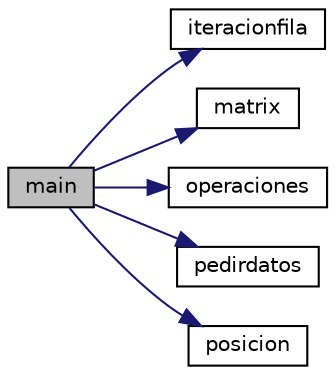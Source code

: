 digraph "main"
{
 // LATEX_PDF_SIZE
  edge [fontname="Helvetica",fontsize="10",labelfontname="Helvetica",labelfontsize="10"];
  node [fontname="Helvetica",fontsize="10",shape=record];
  rankdir="LR";
  Node1 [label="main",height=0.2,width=0.4,color="black", fillcolor="grey75", style="filled", fontcolor="black",tooltip=" "];
  Node1 -> Node2 [color="midnightblue",fontsize="10",style="solid",fontname="Helvetica"];
  Node2 [label="iteracionfila",height=0.2,width=0.4,color="black", fillcolor="white", style="filled",URL="$cuerpo_simplex_8c.html#a5b350541f5aa9edff85674b757ffbd48",tooltip="funcion para obtener los nuevos valores de la fila privote"];
  Node1 -> Node3 [color="midnightblue",fontsize="10",style="solid",fontname="Helvetica"];
  Node3 [label="matrix",height=0.2,width=0.4,color="black", fillcolor="white", style="filled",URL="$cuerpo_simplex_8c.html#af113bada0a9b6bd4dbfab3216b3de44e",tooltip="funcion para la impresion de los valores en la matriz"];
  Node1 -> Node4 [color="midnightblue",fontsize="10",style="solid",fontname="Helvetica"];
  Node4 [label="operaciones",height=0.2,width=0.4,color="black", fillcolor="white", style="filled",URL="$cuerpo_simplex_8c.html#a558c6f7653c15a5f5ca750a706346e61",tooltip="funcion que realiza las operaciones de la fila"];
  Node1 -> Node5 [color="midnightblue",fontsize="10",style="solid",fontname="Helvetica"];
  Node5 [label="pedirdatos",height=0.2,width=0.4,color="black", fillcolor="white", style="filled",URL="$cuerpo_simplex_8c.html#a138b5c4caf558c423c9fdff1fd5f4cb6",tooltip="funcion que para pedir los valores"];
  Node1 -> Node6 [color="midnightblue",fontsize="10",style="solid",fontname="Helvetica"];
  Node6 [label="posicion",height=0.2,width=0.4,color="black", fillcolor="white", style="filled",URL="$cuerpo_simplex_8c.html#abd9126cd254fa065116813554f6bbc92",tooltip="funcion para localizar la posicion de la columna privote"];
}
